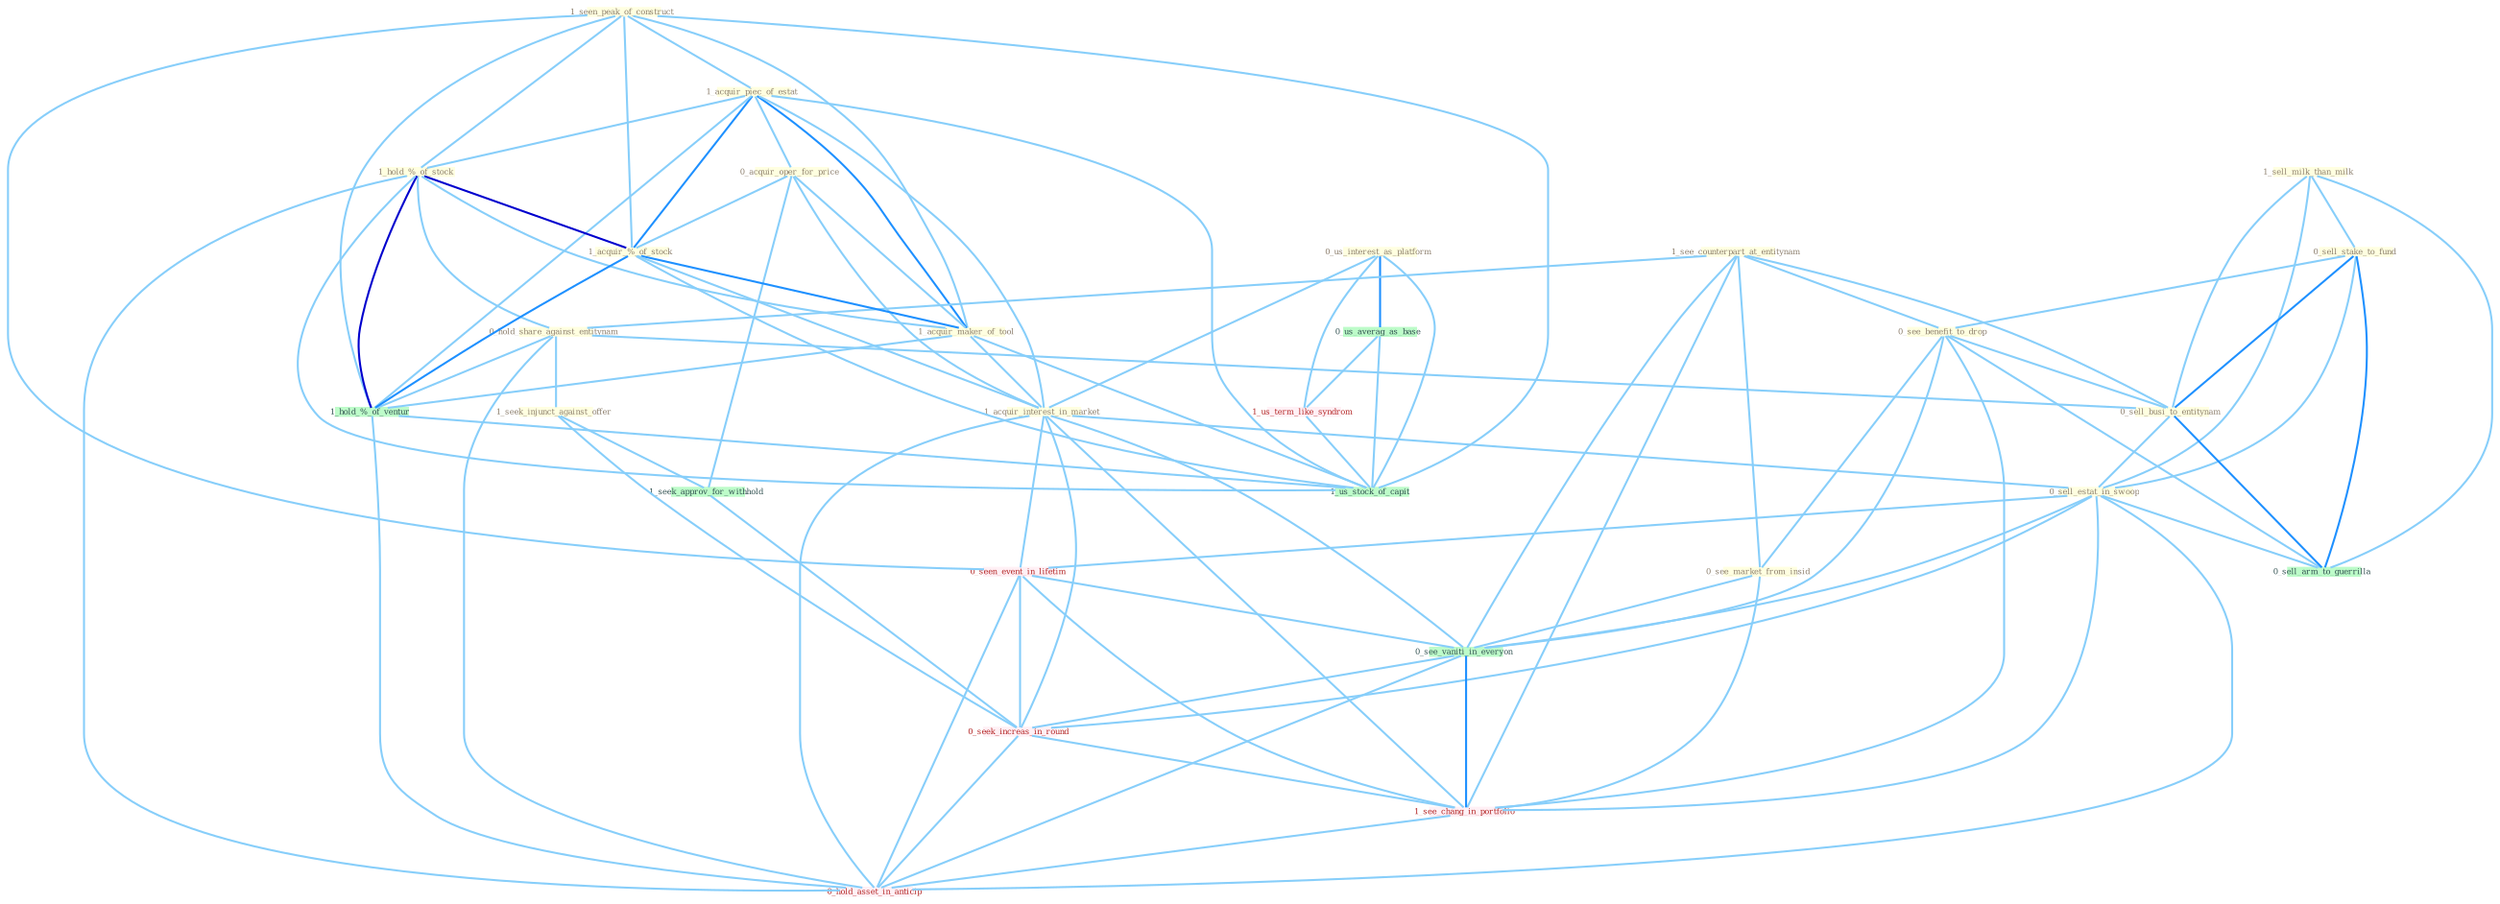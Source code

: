 Graph G{ 
    node
    [shape=polygon,style=filled,width=.5,height=.06,color="#BDFCC9",fixedsize=true,fontsize=4,
    fontcolor="#2f4f4f"];
    {node
    [color="#ffffe0", fontcolor="#8b7d6b"] "1_seen_peak_of_construct " "1_acquir_piec_of_estat " "1_sell_milk_than_milk " "0_us_interest_as_platform " "1_see_counterpart_at_entitynam " "1_hold_%_of_stock " "0_hold_share_against_entitynam " "0_acquir_oper_for_price " "1_seek_injunct_against_offer " "0_sell_stake_to_fund " "1_acquir_%_of_stock " "1_acquir_maker_of_tool " "1_acquir_interest_in_market " "0_see_benefit_to_drop " "0_see_market_from_insid " "0_sell_busi_to_entitynam " "0_sell_estat_in_swoop "}
{node [color="#fff0f5", fontcolor="#b22222"] "0_seen_event_in_lifetim " "1_us_term_like_syndrom " "0_seek_increas_in_round " "1_see_chang_in_portfolio " "0_hold_asset_in_anticip "}
edge [color="#B0E2FF"];

	"1_seen_peak_of_construct " -- "1_acquir_piec_of_estat " [w="1", color="#87cefa" ];
	"1_seen_peak_of_construct " -- "1_hold_%_of_stock " [w="1", color="#87cefa" ];
	"1_seen_peak_of_construct " -- "1_acquir_%_of_stock " [w="1", color="#87cefa" ];
	"1_seen_peak_of_construct " -- "1_acquir_maker_of_tool " [w="1", color="#87cefa" ];
	"1_seen_peak_of_construct " -- "0_seen_event_in_lifetim " [w="1", color="#87cefa" ];
	"1_seen_peak_of_construct " -- "1_hold_%_of_ventur " [w="1", color="#87cefa" ];
	"1_seen_peak_of_construct " -- "1_us_stock_of_capit " [w="1", color="#87cefa" ];
	"1_acquir_piec_of_estat " -- "1_hold_%_of_stock " [w="1", color="#87cefa" ];
	"1_acquir_piec_of_estat " -- "0_acquir_oper_for_price " [w="1", color="#87cefa" ];
	"1_acquir_piec_of_estat " -- "1_acquir_%_of_stock " [w="2", color="#1e90ff" , len=0.8];
	"1_acquir_piec_of_estat " -- "1_acquir_maker_of_tool " [w="2", color="#1e90ff" , len=0.8];
	"1_acquir_piec_of_estat " -- "1_acquir_interest_in_market " [w="1", color="#87cefa" ];
	"1_acquir_piec_of_estat " -- "1_hold_%_of_ventur " [w="1", color="#87cefa" ];
	"1_acquir_piec_of_estat " -- "1_us_stock_of_capit " [w="1", color="#87cefa" ];
	"1_sell_milk_than_milk " -- "0_sell_stake_to_fund " [w="1", color="#87cefa" ];
	"1_sell_milk_than_milk " -- "0_sell_busi_to_entitynam " [w="1", color="#87cefa" ];
	"1_sell_milk_than_milk " -- "0_sell_estat_in_swoop " [w="1", color="#87cefa" ];
	"1_sell_milk_than_milk " -- "0_sell_arm_to_guerrilla " [w="1", color="#87cefa" ];
	"0_us_interest_as_platform " -- "1_acquir_interest_in_market " [w="1", color="#87cefa" ];
	"0_us_interest_as_platform " -- "0_us_averag_as_base " [w="2", color="#1e90ff" , len=0.8];
	"0_us_interest_as_platform " -- "1_us_term_like_syndrom " [w="1", color="#87cefa" ];
	"0_us_interest_as_platform " -- "1_us_stock_of_capit " [w="1", color="#87cefa" ];
	"1_see_counterpart_at_entitynam " -- "0_hold_share_against_entitynam " [w="1", color="#87cefa" ];
	"1_see_counterpart_at_entitynam " -- "0_see_benefit_to_drop " [w="1", color="#87cefa" ];
	"1_see_counterpart_at_entitynam " -- "0_see_market_from_insid " [w="1", color="#87cefa" ];
	"1_see_counterpart_at_entitynam " -- "0_sell_busi_to_entitynam " [w="1", color="#87cefa" ];
	"1_see_counterpart_at_entitynam " -- "0_see_vaniti_in_everyon " [w="1", color="#87cefa" ];
	"1_see_counterpart_at_entitynam " -- "1_see_chang_in_portfolio " [w="1", color="#87cefa" ];
	"1_hold_%_of_stock " -- "0_hold_share_against_entitynam " [w="1", color="#87cefa" ];
	"1_hold_%_of_stock " -- "1_acquir_%_of_stock " [w="3", color="#0000cd" , len=0.6];
	"1_hold_%_of_stock " -- "1_acquir_maker_of_tool " [w="1", color="#87cefa" ];
	"1_hold_%_of_stock " -- "1_hold_%_of_ventur " [w="3", color="#0000cd" , len=0.6];
	"1_hold_%_of_stock " -- "1_us_stock_of_capit " [w="1", color="#87cefa" ];
	"1_hold_%_of_stock " -- "0_hold_asset_in_anticip " [w="1", color="#87cefa" ];
	"0_hold_share_against_entitynam " -- "1_seek_injunct_against_offer " [w="1", color="#87cefa" ];
	"0_hold_share_against_entitynam " -- "0_sell_busi_to_entitynam " [w="1", color="#87cefa" ];
	"0_hold_share_against_entitynam " -- "1_hold_%_of_ventur " [w="1", color="#87cefa" ];
	"0_hold_share_against_entitynam " -- "0_hold_asset_in_anticip " [w="1", color="#87cefa" ];
	"0_acquir_oper_for_price " -- "1_acquir_%_of_stock " [w="1", color="#87cefa" ];
	"0_acquir_oper_for_price " -- "1_acquir_maker_of_tool " [w="1", color="#87cefa" ];
	"0_acquir_oper_for_price " -- "1_acquir_interest_in_market " [w="1", color="#87cefa" ];
	"0_acquir_oper_for_price " -- "1_seek_approv_for_withhold " [w="1", color="#87cefa" ];
	"1_seek_injunct_against_offer " -- "1_seek_approv_for_withhold " [w="1", color="#87cefa" ];
	"1_seek_injunct_against_offer " -- "0_seek_increas_in_round " [w="1", color="#87cefa" ];
	"0_sell_stake_to_fund " -- "0_see_benefit_to_drop " [w="1", color="#87cefa" ];
	"0_sell_stake_to_fund " -- "0_sell_busi_to_entitynam " [w="2", color="#1e90ff" , len=0.8];
	"0_sell_stake_to_fund " -- "0_sell_estat_in_swoop " [w="1", color="#87cefa" ];
	"0_sell_stake_to_fund " -- "0_sell_arm_to_guerrilla " [w="2", color="#1e90ff" , len=0.8];
	"1_acquir_%_of_stock " -- "1_acquir_maker_of_tool " [w="2", color="#1e90ff" , len=0.8];
	"1_acquir_%_of_stock " -- "1_acquir_interest_in_market " [w="1", color="#87cefa" ];
	"1_acquir_%_of_stock " -- "1_hold_%_of_ventur " [w="2", color="#1e90ff" , len=0.8];
	"1_acquir_%_of_stock " -- "1_us_stock_of_capit " [w="1", color="#87cefa" ];
	"1_acquir_maker_of_tool " -- "1_acquir_interest_in_market " [w="1", color="#87cefa" ];
	"1_acquir_maker_of_tool " -- "1_hold_%_of_ventur " [w="1", color="#87cefa" ];
	"1_acquir_maker_of_tool " -- "1_us_stock_of_capit " [w="1", color="#87cefa" ];
	"1_acquir_interest_in_market " -- "0_sell_estat_in_swoop " [w="1", color="#87cefa" ];
	"1_acquir_interest_in_market " -- "0_seen_event_in_lifetim " [w="1", color="#87cefa" ];
	"1_acquir_interest_in_market " -- "0_see_vaniti_in_everyon " [w="1", color="#87cefa" ];
	"1_acquir_interest_in_market " -- "0_seek_increas_in_round " [w="1", color="#87cefa" ];
	"1_acquir_interest_in_market " -- "1_see_chang_in_portfolio " [w="1", color="#87cefa" ];
	"1_acquir_interest_in_market " -- "0_hold_asset_in_anticip " [w="1", color="#87cefa" ];
	"0_see_benefit_to_drop " -- "0_see_market_from_insid " [w="1", color="#87cefa" ];
	"0_see_benefit_to_drop " -- "0_sell_busi_to_entitynam " [w="1", color="#87cefa" ];
	"0_see_benefit_to_drop " -- "0_see_vaniti_in_everyon " [w="1", color="#87cefa" ];
	"0_see_benefit_to_drop " -- "0_sell_arm_to_guerrilla " [w="1", color="#87cefa" ];
	"0_see_benefit_to_drop " -- "1_see_chang_in_portfolio " [w="1", color="#87cefa" ];
	"0_see_market_from_insid " -- "0_see_vaniti_in_everyon " [w="1", color="#87cefa" ];
	"0_see_market_from_insid " -- "1_see_chang_in_portfolio " [w="1", color="#87cefa" ];
	"0_sell_busi_to_entitynam " -- "0_sell_estat_in_swoop " [w="1", color="#87cefa" ];
	"0_sell_busi_to_entitynam " -- "0_sell_arm_to_guerrilla " [w="2", color="#1e90ff" , len=0.8];
	"0_sell_estat_in_swoop " -- "0_seen_event_in_lifetim " [w="1", color="#87cefa" ];
	"0_sell_estat_in_swoop " -- "0_see_vaniti_in_everyon " [w="1", color="#87cefa" ];
	"0_sell_estat_in_swoop " -- "0_sell_arm_to_guerrilla " [w="1", color="#87cefa" ];
	"0_sell_estat_in_swoop " -- "0_seek_increas_in_round " [w="1", color="#87cefa" ];
	"0_sell_estat_in_swoop " -- "1_see_chang_in_portfolio " [w="1", color="#87cefa" ];
	"0_sell_estat_in_swoop " -- "0_hold_asset_in_anticip " [w="1", color="#87cefa" ];
	"0_seen_event_in_lifetim " -- "0_see_vaniti_in_everyon " [w="1", color="#87cefa" ];
	"0_seen_event_in_lifetim " -- "0_seek_increas_in_round " [w="1", color="#87cefa" ];
	"0_seen_event_in_lifetim " -- "1_see_chang_in_portfolio " [w="1", color="#87cefa" ];
	"0_seen_event_in_lifetim " -- "0_hold_asset_in_anticip " [w="1", color="#87cefa" ];
	"0_us_averag_as_base " -- "1_us_term_like_syndrom " [w="1", color="#87cefa" ];
	"0_us_averag_as_base " -- "1_us_stock_of_capit " [w="1", color="#87cefa" ];
	"1_us_term_like_syndrom " -- "1_us_stock_of_capit " [w="1", color="#87cefa" ];
	"1_seek_approv_for_withhold " -- "0_seek_increas_in_round " [w="1", color="#87cefa" ];
	"1_hold_%_of_ventur " -- "1_us_stock_of_capit " [w="1", color="#87cefa" ];
	"1_hold_%_of_ventur " -- "0_hold_asset_in_anticip " [w="1", color="#87cefa" ];
	"0_see_vaniti_in_everyon " -- "0_seek_increas_in_round " [w="1", color="#87cefa" ];
	"0_see_vaniti_in_everyon " -- "1_see_chang_in_portfolio " [w="2", color="#1e90ff" , len=0.8];
	"0_see_vaniti_in_everyon " -- "0_hold_asset_in_anticip " [w="1", color="#87cefa" ];
	"0_seek_increas_in_round " -- "1_see_chang_in_portfolio " [w="1", color="#87cefa" ];
	"0_seek_increas_in_round " -- "0_hold_asset_in_anticip " [w="1", color="#87cefa" ];
	"1_see_chang_in_portfolio " -- "0_hold_asset_in_anticip " [w="1", color="#87cefa" ];
}